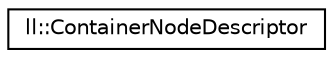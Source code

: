 digraph "Graphical Class Hierarchy"
{
 // LATEX_PDF_SIZE
  edge [fontname="Helvetica",fontsize="10",labelfontname="Helvetica",labelfontsize="10"];
  node [fontname="Helvetica",fontsize="10",shape=record];
  rankdir="LR";
  Node0 [label="ll::ContainerNodeDescriptor",height=0.2,width=0.4,color="black", fillcolor="white", style="filled",URL="$d7/da8/classll_1_1ContainerNodeDescriptor.html",tooltip="Class for describing a container node."];
}

